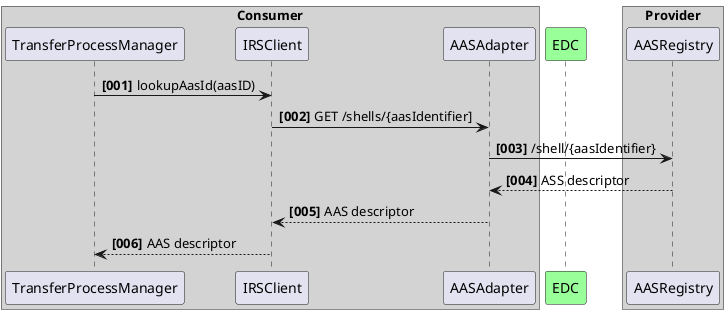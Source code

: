 @startuml
'https://plantuml.com/sequence-diagram
skinparam shadowing false

autonumber "<b>[000]"
box "Consumer" #LightGrey
TransferProcessManager -> IRSClient: lookupAasId(aasID)
IRSClient -> AASAdapter: GET /shells/{aasIdentifier]
end box
participant "EDC" as L #99FF99
box "Provider" #LightGrey
AASAdapter -> AASRegistry: /shell/{aasIdentifier}
AASAdapter <-- AASRegistry: ASS descriptor
IRSClient <-- AASAdapter: AAS descriptor
TransferProcessManager <-- IRSClient: AAS descriptor
@enduml